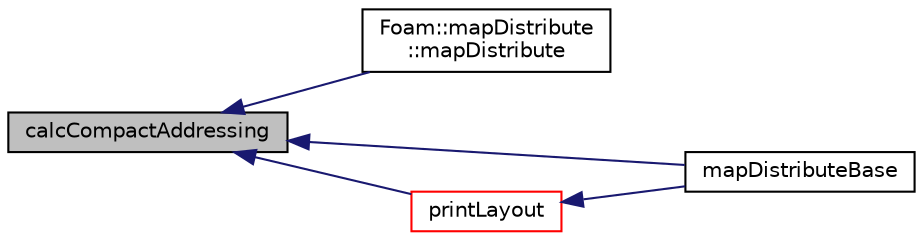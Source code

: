 digraph "calcCompactAddressing"
{
  bgcolor="transparent";
  edge [fontname="Helvetica",fontsize="10",labelfontname="Helvetica",labelfontsize="10"];
  node [fontname="Helvetica",fontsize="10",shape=record];
  rankdir="LR";
  Node442 [label="calcCompactAddressing",height=0.2,width=0.4,color="black", fillcolor="grey75", style="filled", fontcolor="black"];
  Node442 -> Node443 [dir="back",color="midnightblue",fontsize="10",style="solid",fontname="Helvetica"];
  Node443 [label="Foam::mapDistribute\l::mapDistribute",height=0.2,width=0.4,color="black",URL="$a28513.html#a3b5e35a81756ba025b0563bad9c6eec2",tooltip="Construct from list of (possibly remote) untransformed elements. "];
  Node442 -> Node444 [dir="back",color="midnightblue",fontsize="10",style="solid",fontname="Helvetica"];
  Node444 [label="mapDistributeBase",height=0.2,width=0.4,color="black",URL="$a28525.html#a812a6ba414087a97435116e23e188dcb",tooltip="Construct from list of (possibly) remote elements in globalIndex. "];
  Node442 -> Node445 [dir="back",color="midnightblue",fontsize="10",style="solid",fontname="Helvetica"];
  Node445 [label="printLayout",height=0.2,width=0.4,color="red",URL="$a28525.html#a354c270fcad8f00ba2bf069b0f68a729",tooltip="Debug: print layout. Can only be used on maps with sorted. "];
  Node445 -> Node444 [dir="back",color="midnightblue",fontsize="10",style="solid",fontname="Helvetica"];
}
